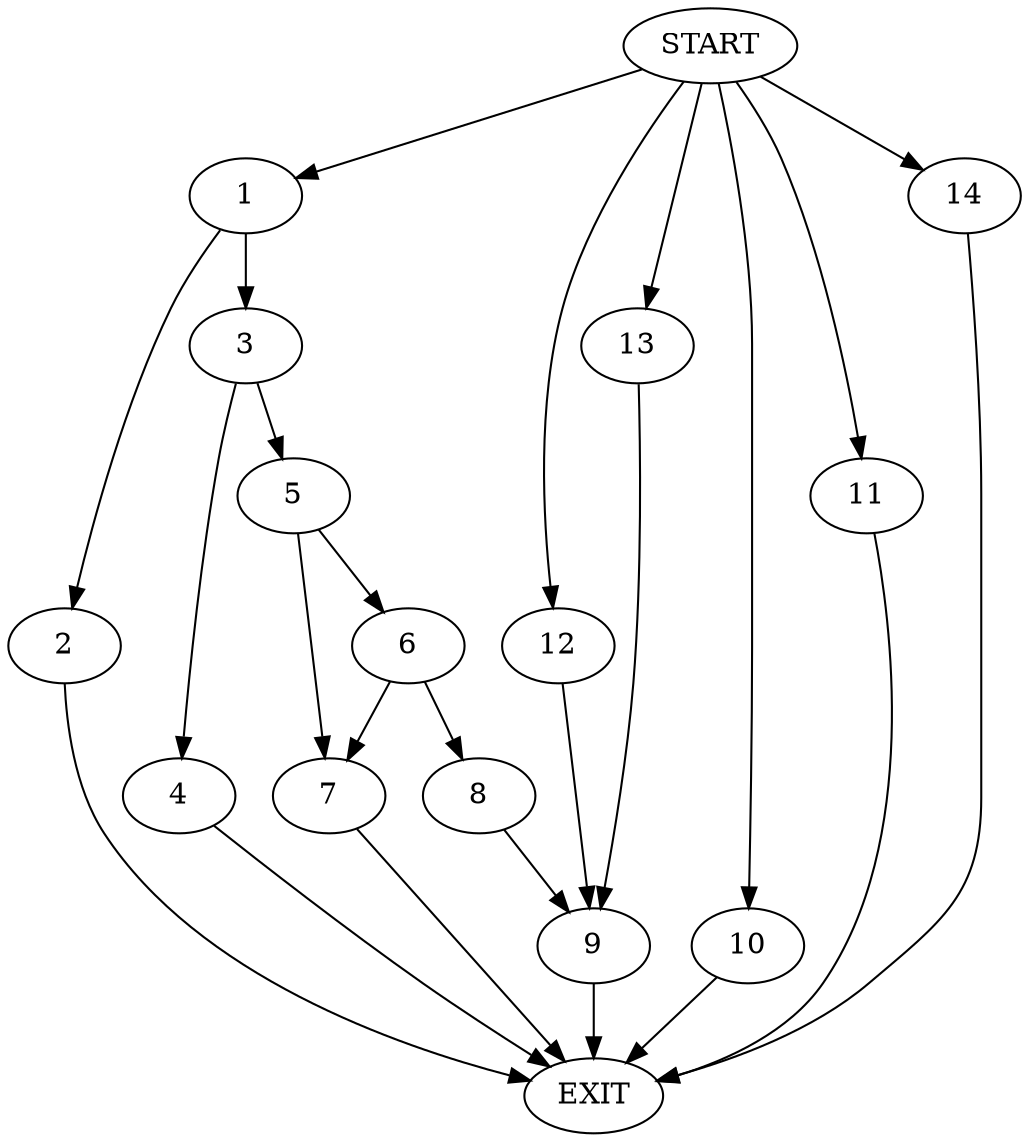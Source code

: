 digraph {
0 [label="START"]
15 [label="EXIT"]
0 -> 1
1 -> 2
1 -> 3
3 -> 4
3 -> 5
2 -> 15
4 -> 15
5 -> 6
5 -> 7
7 -> 15
6 -> 8
6 -> 7
8 -> 9
9 -> 15
0 -> 10
10 -> 15
0 -> 11
11 -> 15
0 -> 12
12 -> 9
0 -> 13
13 -> 9
0 -> 14
14 -> 15
}
